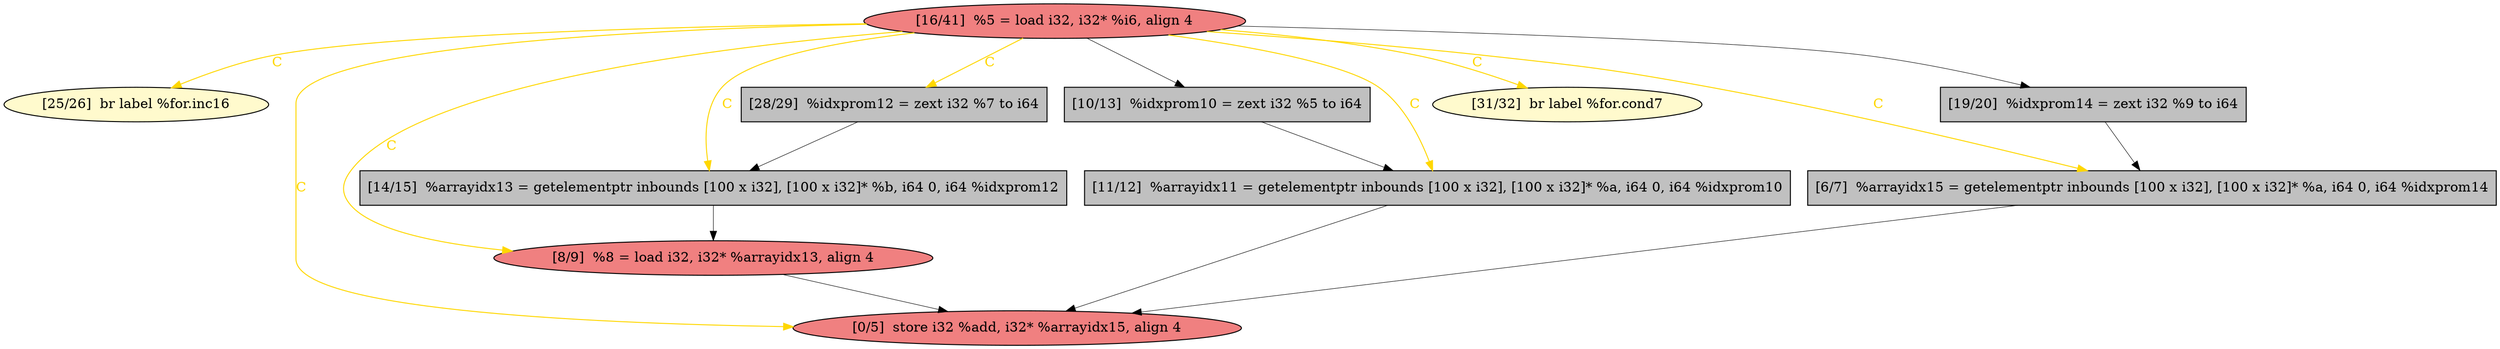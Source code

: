 
digraph G {


node399 [fillcolor=lemonchiffon,label="[25/26]  br label %for.inc16",shape=ellipse,style=filled ]
node398 [fillcolor=grey,label="[28/29]  %idxprom12 = zext i32 %7 to i64",shape=rectangle,style=filled ]
node397 [fillcolor=grey,label="[10/13]  %idxprom10 = zext i32 %5 to i64",shape=rectangle,style=filled ]
node396 [fillcolor=lightcoral,label="[0/5]  store i32 %add, i32* %arrayidx15, align 4",shape=ellipse,style=filled ]
node395 [fillcolor=lightcoral,label="[8/9]  %8 = load i32, i32* %arrayidx13, align 4",shape=ellipse,style=filled ]
node390 [fillcolor=lightcoral,label="[16/41]  %5 = load i32, i32* %i6, align 4",shape=ellipse,style=filled ]
node389 [fillcolor=grey,label="[14/15]  %arrayidx13 = getelementptr inbounds [100 x i32], [100 x i32]* %b, i64 0, i64 %idxprom12",shape=rectangle,style=filled ]
node392 [fillcolor=grey,label="[11/12]  %arrayidx11 = getelementptr inbounds [100 x i32], [100 x i32]* %a, i64 0, i64 %idxprom10",shape=rectangle,style=filled ]
node391 [fillcolor=lemonchiffon,label="[31/32]  br label %for.cond7",shape=ellipse,style=filled ]
node394 [fillcolor=grey,label="[6/7]  %arrayidx15 = getelementptr inbounds [100 x i32], [100 x i32]* %a, i64 0, i64 %idxprom14",shape=rectangle,style=filled ]
node393 [fillcolor=grey,label="[19/20]  %idxprom14 = zext i32 %9 to i64",shape=rectangle,style=filled ]

node390->node399 [style=solid,color=gold,label="C",penwidth=1.0,fontcolor=gold ]
node392->node396 [style=solid,color=black,label="",penwidth=0.5,fontcolor=black ]
node398->node389 [style=solid,color=black,label="",penwidth=0.5,fontcolor=black ]
node394->node396 [style=solid,color=black,label="",penwidth=0.5,fontcolor=black ]
node397->node392 [style=solid,color=black,label="",penwidth=0.5,fontcolor=black ]
node393->node394 [style=solid,color=black,label="",penwidth=0.5,fontcolor=black ]
node390->node396 [style=solid,color=gold,label="C",penwidth=1.0,fontcolor=gold ]
node390->node398 [style=solid,color=gold,label="C",penwidth=1.0,fontcolor=gold ]
node395->node396 [style=solid,color=black,label="",penwidth=0.5,fontcolor=black ]
node390->node397 [style=solid,color=black,label="",penwidth=0.5,fontcolor=black ]
node390->node391 [style=solid,color=gold,label="C",penwidth=1.0,fontcolor=gold ]
node390->node394 [style=solid,color=gold,label="C",penwidth=1.0,fontcolor=gold ]
node390->node389 [style=solid,color=gold,label="C",penwidth=1.0,fontcolor=gold ]
node389->node395 [style=solid,color=black,label="",penwidth=0.5,fontcolor=black ]
node390->node395 [style=solid,color=gold,label="C",penwidth=1.0,fontcolor=gold ]
node390->node392 [style=solid,color=gold,label="C",penwidth=1.0,fontcolor=gold ]
node390->node393 [style=solid,color=black,label="",penwidth=0.5,fontcolor=black ]


}

